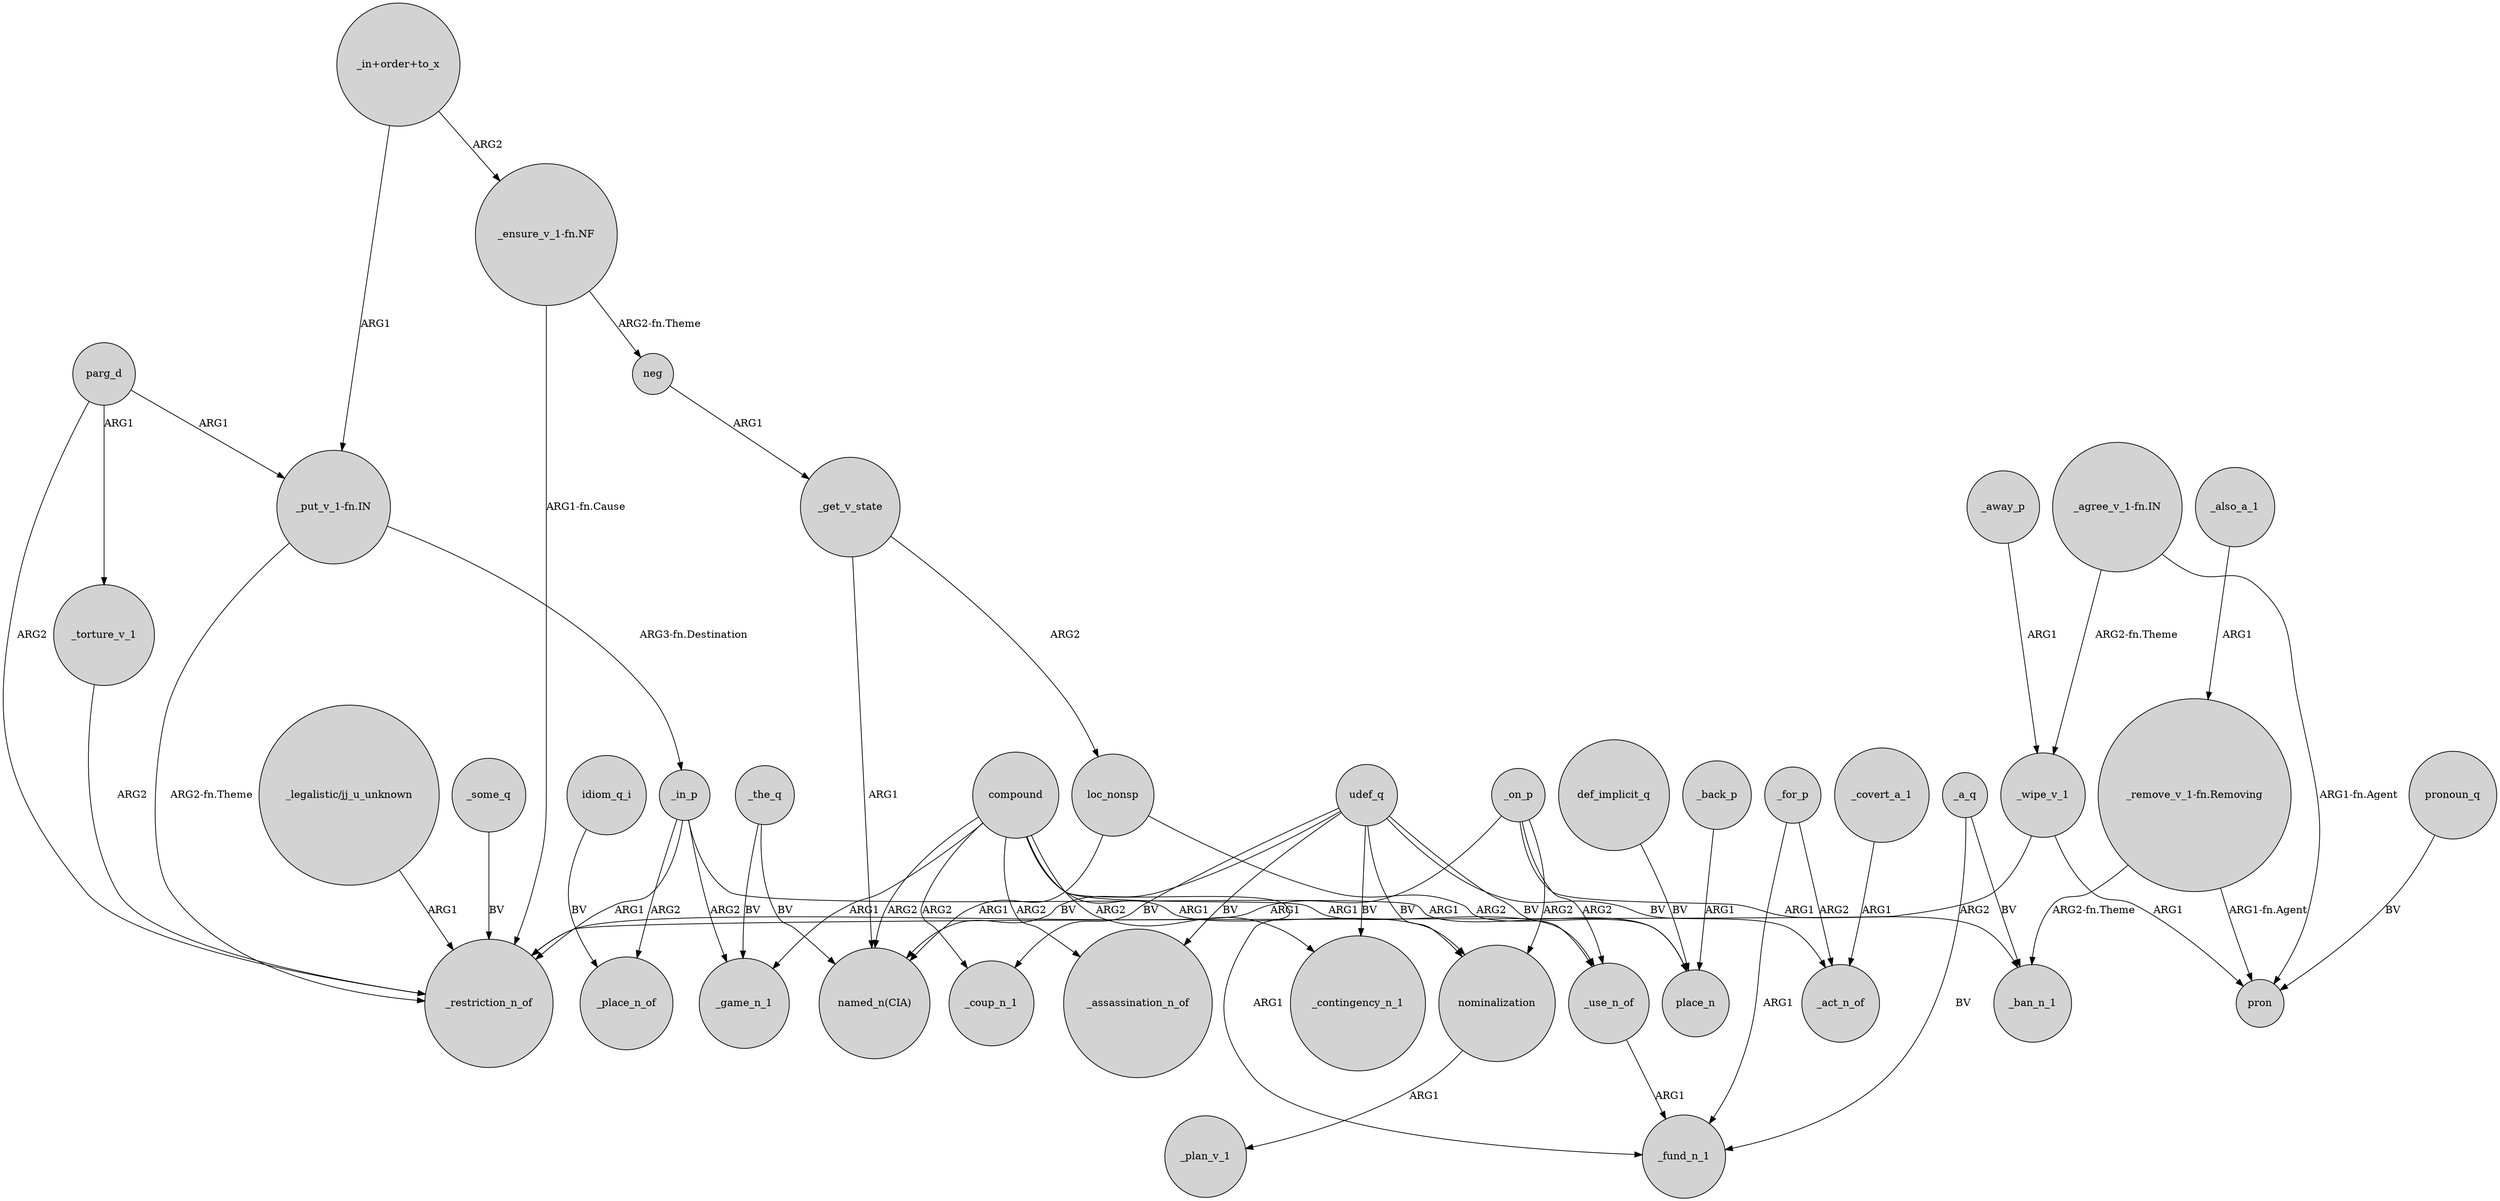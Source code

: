 digraph {
	node [shape=circle style=filled]
	parg_d -> "_put_v_1-fn.IN" [label=ARG1]
	_in_p -> _restriction_n_of [label=ARG1]
	_for_p -> _fund_n_1 [label=ARG1]
	_get_v_state -> loc_nonsp [label=ARG2]
	compound -> _game_n_1 [label=ARG1]
	compound -> _coup_n_1 [label=ARG2]
	_on_p -> _use_n_of [label=ARG2]
	"_remove_v_1-fn.Removing" -> _ban_n_1 [label="ARG2-fn.Theme"]
	udef_q -> "named_n(CIA)" [label=BV]
	_a_q -> _ban_n_1 [label=BV]
	udef_q -> _use_n_of [label=BV]
	"_agree_v_1-fn.IN" -> _wipe_v_1 [label="ARG2-fn.Theme"]
	_on_p -> nominalization [label=ARG2]
	compound -> _use_n_of [label=ARG1]
	_the_q -> "named_n(CIA)" [label=BV]
	"_agree_v_1-fn.IN" -> pron [label="ARG1-fn.Agent"]
	"_put_v_1-fn.IN" -> _in_p [label="ARG3-fn.Destination"]
	"_legalistic/jj_u_unknown" -> _restriction_n_of [label=ARG1]
	"_remove_v_1-fn.Removing" -> pron [label="ARG1-fn.Agent"]
	_also_a_1 -> "_remove_v_1-fn.Removing" [label=ARG1]
	_wipe_v_1 -> pron [label=ARG1]
	udef_q -> _coup_n_1 [label=BV]
	_some_q -> _restriction_n_of [label=BV]
	"_ensure_v_1-fn.NF" -> _restriction_n_of [label="ARG1-fn.Cause"]
	def_implicit_q -> place_n [label=BV]
	_get_v_state -> "named_n(CIA)" [label=ARG1]
	compound -> "named_n(CIA)" [label=ARG2]
	_in_p -> _place_n_of [label=ARG2]
	udef_q -> _act_n_of [label=BV]
	_use_n_of -> _fund_n_1 [label=ARG1]
	_away_p -> _wipe_v_1 [label=ARG1]
	_a_q -> _fund_n_1 [label=BV]
	parg_d -> _restriction_n_of [label=ARG2]
	_on_p -> _ban_n_1 [label=ARG1]
	udef_q -> _assassination_n_of [label=BV]
	pronoun_q -> pron [label=BV]
	"_put_v_1-fn.IN" -> _restriction_n_of [label="ARG2-fn.Theme"]
	_in_p -> place_n [label=ARG1]
	_in_p -> _game_n_1 [label=ARG2]
	loc_nonsp -> "named_n(CIA)" [label=ARG1]
	_wipe_v_1 -> _restriction_n_of [label=ARG2]
	"_ensure_v_1-fn.NF" -> neg [label="ARG2-fn.Theme"]
	udef_q -> nominalization [label=BV]
	_the_q -> _game_n_1 [label=BV]
	_covert_a_1 -> _act_n_of [label=ARG1]
	nominalization -> _plan_v_1 [label=ARG1]
	parg_d -> _torture_v_1 [label=ARG1]
	loc_nonsp -> place_n [label=ARG2]
	"_in+order+to_x" -> "_ensure_v_1-fn.NF" [label=ARG2]
	_back_p -> place_n [label=ARG1]
	_torture_v_1 -> _restriction_n_of [label=ARG2]
	"_in+order+to_x" -> "_put_v_1-fn.IN" [label=ARG1]
	_for_p -> _act_n_of [label=ARG2]
	compound -> _contingency_n_1 [label=ARG2]
	_on_p -> _restriction_n_of [label=ARG1]
	compound -> nominalization [label=ARG1]
	udef_q -> _contingency_n_1 [label=BV]
	neg -> _get_v_state [label=ARG1]
	compound -> _assassination_n_of [label=ARG2]
	compound -> _fund_n_1 [label=ARG1]
	idiom_q_i -> _place_n_of [label=BV]
}
